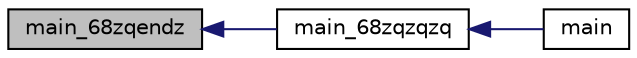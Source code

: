 digraph "main_68zqendz"
{
  edge [fontname="Helvetica",fontsize="10",labelfontname="Helvetica",labelfontsize="10"];
  node [fontname="Helvetica",fontsize="10",shape=record];
  rankdir="LR";
  Node280 [label="main_68zqendz",height=0.2,width=0.4,color="black", fillcolor="grey75", style="filled", fontcolor="black"];
  Node280 -> Node281 [dir="back",color="midnightblue",fontsize="10",style="solid",fontname="Helvetica"];
  Node281 [label="main_68zqzqzq",height=0.2,width=0.4,color="black", fillcolor="white", style="filled",URL="$inszt__main_8c.html#a3d9384d3266380d929000a2f20278fea"];
  Node281 -> Node282 [dir="back",color="midnightblue",fontsize="10",style="solid",fontname="Helvetica"];
  Node282 [label="main",height=0.2,width=0.4,color="black", fillcolor="white", style="filled",URL="$inszt__main_8c.html#a840291bc02cba5474a4cb46a9b9566fe"];
}
